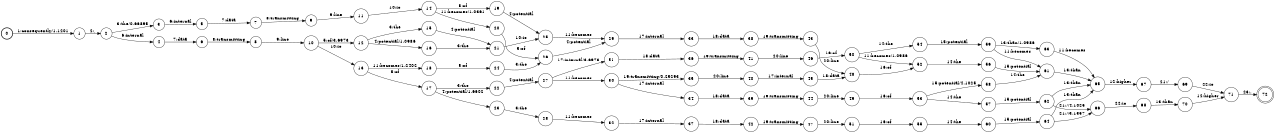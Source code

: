 digraph FST {
rankdir = LR;
size = "8.5,11";
label = "";
center = 1;
orientation = Portrait;
ranksep = "0.4";
nodesep = "0.25";
0 [label = "0", shape = circle, style = bold, fontsize = 14]
	0 -> 1 [label = "1:consequently/1.1201", fontsize = 14];
1 [label = "1", shape = circle, style = solid, fontsize = 14]
	1 -> 2 [label = "2:,", fontsize = 14];
2 [label = "2", shape = circle, style = solid, fontsize = 14]
	2 -> 3 [label = "3:the/0.66895", fontsize = 14];
	2 -> 4 [label = "6:internal", fontsize = 14];
3 [label = "3", shape = circle, style = solid, fontsize = 14]
	3 -> 5 [label = "6:internal", fontsize = 14];
4 [label = "4", shape = circle, style = solid, fontsize = 14]
	4 -> 6 [label = "7:data", fontsize = 14];
5 [label = "5", shape = circle, style = solid, fontsize = 14]
	5 -> 7 [label = "7:data", fontsize = 14];
6 [label = "6", shape = circle, style = solid, fontsize = 14]
	6 -> 8 [label = "8:transmitting", fontsize = 14];
7 [label = "7", shape = circle, style = solid, fontsize = 14]
	7 -> 9 [label = "8:transmitting", fontsize = 14];
8 [label = "8", shape = circle, style = solid, fontsize = 14]
	8 -> 10 [label = "9:line", fontsize = 14];
9 [label = "9", shape = circle, style = solid, fontsize = 14]
	9 -> 11 [label = "9:line", fontsize = 14];
10 [label = "10", shape = circle, style = solid, fontsize = 14]
	10 -> 12 [label = "5:of/3.6973", fontsize = 14];
	10 -> 13 [label = "10:io", fontsize = 14];
11 [label = "11", shape = circle, style = solid, fontsize = 14]
	11 -> 14 [label = "10:io", fontsize = 14];
12 [label = "12", shape = circle, style = solid, fontsize = 14]
	12 -> 15 [label = "3:the", fontsize = 14];
	12 -> 16 [label = "4:potential/1.0986", fontsize = 14];
13 [label = "13", shape = circle, style = solid, fontsize = 14]
	13 -> 17 [label = "5:of", fontsize = 14];
	13 -> 18 [label = "11:becomes/1.2402", fontsize = 14];
14 [label = "14", shape = circle, style = solid, fontsize = 14]
	14 -> 19 [label = "5:of", fontsize = 14];
	14 -> 20 [label = "11:becomes/1.0361", fontsize = 14];
15 [label = "15", shape = circle, style = solid, fontsize = 14]
	15 -> 21 [label = "4:potential", fontsize = 14];
16 [label = "16", shape = circle, style = solid, fontsize = 14]
	16 -> 21 [label = "3:the", fontsize = 14];
17 [label = "17", shape = circle, style = solid, fontsize = 14]
	17 -> 22 [label = "3:the", fontsize = 14];
	17 -> 23 [label = "4:potential/1.6602", fontsize = 14];
18 [label = "18", shape = circle, style = solid, fontsize = 14]
	18 -> 24 [label = "5:of", fontsize = 14];
19 [label = "19", shape = circle, style = solid, fontsize = 14]
	19 -> 25 [label = "4:potential", fontsize = 14];
20 [label = "20", shape = circle, style = solid, fontsize = 14]
	20 -> 26 [label = "5:of", fontsize = 14];
21 [label = "21", shape = circle, style = solid, fontsize = 14]
	21 -> 25 [label = "10:io", fontsize = 14];
22 [label = "22", shape = circle, style = solid, fontsize = 14]
	22 -> 27 [label = "4:potential", fontsize = 14];
23 [label = "23", shape = circle, style = solid, fontsize = 14]
	23 -> 28 [label = "3:the", fontsize = 14];
24 [label = "24", shape = circle, style = solid, fontsize = 14]
	24 -> 26 [label = "3:the", fontsize = 14];
25 [label = "25", shape = circle, style = solid, fontsize = 14]
	25 -> 29 [label = "11:becomes", fontsize = 14];
26 [label = "26", shape = circle, style = solid, fontsize = 14]
	26 -> 29 [label = "4:potential", fontsize = 14];
27 [label = "27", shape = circle, style = solid, fontsize = 14]
	27 -> 31 [label = "17:internal/3.6973", fontsize = 14];
	27 -> 30 [label = "11:becomes", fontsize = 14];
28 [label = "28", shape = circle, style = solid, fontsize = 14]
	28 -> 32 [label = "11:becomes", fontsize = 14];
29 [label = "29", shape = circle, style = solid, fontsize = 14]
	29 -> 33 [label = "17:internal", fontsize = 14];
30 [label = "30", shape = circle, style = solid, fontsize = 14]
	30 -> 34 [label = "17:internal", fontsize = 14];
	30 -> 35 [label = "19:transmitting/0.25293", fontsize = 14];
31 [label = "31", shape = circle, style = solid, fontsize = 14]
	31 -> 36 [label = "18:data", fontsize = 14];
32 [label = "32", shape = circle, style = solid, fontsize = 14]
	32 -> 37 [label = "17:internal", fontsize = 14];
33 [label = "33", shape = circle, style = solid, fontsize = 14]
	33 -> 38 [label = "18:data", fontsize = 14];
34 [label = "34", shape = circle, style = solid, fontsize = 14]
	34 -> 39 [label = "18:data", fontsize = 14];
35 [label = "35", shape = circle, style = solid, fontsize = 14]
	35 -> 40 [label = "20:line", fontsize = 14];
36 [label = "36", shape = circle, style = solid, fontsize = 14]
	36 -> 41 [label = "19:transmitting", fontsize = 14];
37 [label = "37", shape = circle, style = solid, fontsize = 14]
	37 -> 42 [label = "18:data", fontsize = 14];
38 [label = "38", shape = circle, style = solid, fontsize = 14]
	38 -> 43 [label = "19:transmitting", fontsize = 14];
39 [label = "39", shape = circle, style = solid, fontsize = 14]
	39 -> 44 [label = "19:transmitting", fontsize = 14];
40 [label = "40", shape = circle, style = solid, fontsize = 14]
	40 -> 45 [label = "17:internal", fontsize = 14];
41 [label = "41", shape = circle, style = solid, fontsize = 14]
	41 -> 46 [label = "20:line", fontsize = 14];
42 [label = "42", shape = circle, style = solid, fontsize = 14]
	42 -> 47 [label = "19:transmitting", fontsize = 14];
43 [label = "43", shape = circle, style = solid, fontsize = 14]
	43 -> 48 [label = "20:line", fontsize = 14];
44 [label = "44", shape = circle, style = solid, fontsize = 14]
	44 -> 49 [label = "20:line", fontsize = 14];
45 [label = "45", shape = circle, style = solid, fontsize = 14]
	45 -> 48 [label = "18:data", fontsize = 14];
46 [label = "46", shape = circle, style = solid, fontsize = 14]
	46 -> 50 [label = "16:of", fontsize = 14];
47 [label = "47", shape = circle, style = solid, fontsize = 14]
	47 -> 51 [label = "20:line", fontsize = 14];
48 [label = "48", shape = circle, style = solid, fontsize = 14]
	48 -> 52 [label = "16:of", fontsize = 14];
49 [label = "49", shape = circle, style = solid, fontsize = 14]
	49 -> 53 [label = "16:of", fontsize = 14];
50 [label = "50", shape = circle, style = solid, fontsize = 14]
	50 -> 54 [label = "14:the", fontsize = 14];
	50 -> 52 [label = "11:becomes/1.0986", fontsize = 14];
51 [label = "51", shape = circle, style = solid, fontsize = 14]
	51 -> 55 [label = "16:of", fontsize = 14];
52 [label = "52", shape = circle, style = solid, fontsize = 14]
	52 -> 56 [label = "14:the", fontsize = 14];
53 [label = "53", shape = circle, style = solid, fontsize = 14]
	53 -> 57 [label = "14:the", fontsize = 14];
	53 -> 58 [label = "15:potential/4.1025", fontsize = 14];
54 [label = "54", shape = circle, style = solid, fontsize = 14]
	54 -> 59 [label = "15:potential", fontsize = 14];
55 [label = "55", shape = circle, style = solid, fontsize = 14]
	55 -> 60 [label = "14:the", fontsize = 14];
56 [label = "56", shape = circle, style = solid, fontsize = 14]
	56 -> 61 [label = "15:potential", fontsize = 14];
57 [label = "57", shape = circle, style = solid, fontsize = 14]
	57 -> 62 [label = "15:potential", fontsize = 14];
58 [label = "58", shape = circle, style = solid, fontsize = 14]
	58 -> 61 [label = "14:the", fontsize = 14];
59 [label = "59", shape = circle, style = solid, fontsize = 14]
	59 -> 61 [label = "11:becomes", fontsize = 14];
	59 -> 63 [label = "13:than/1.0986", fontsize = 14];
60 [label = "60", shape = circle, style = solid, fontsize = 14]
	60 -> 64 [label = "15:potential", fontsize = 14];
61 [label = "61", shape = circle, style = solid, fontsize = 14]
	61 -> 65 [label = "13:than", fontsize = 14];
62 [label = "62", shape = circle, style = solid, fontsize = 14]
	62 -> 65 [label = "13:than", fontsize = 14];
	62 -> 66 [label = "21://4.1025", fontsize = 14];
63 [label = "63", shape = circle, style = solid, fontsize = 14]
	63 -> 65 [label = "11:becomes", fontsize = 14];
64 [label = "64", shape = circle, style = solid, fontsize = 14]
	64 -> 65 [label = "13:than", fontsize = 14];
	64 -> 66 [label = "21://3.1357", fontsize = 14];
65 [label = "65", shape = circle, style = solid, fontsize = 14]
	65 -> 67 [label = "12:higher", fontsize = 14];
66 [label = "66", shape = circle, style = solid, fontsize = 14]
	66 -> 68 [label = "22:io", fontsize = 14];
67 [label = "67", shape = circle, style = solid, fontsize = 14]
	67 -> 69 [label = "21:/", fontsize = 14];
68 [label = "68", shape = circle, style = solid, fontsize = 14]
	68 -> 70 [label = "13:than", fontsize = 14];
69 [label = "69", shape = circle, style = solid, fontsize = 14]
	69 -> 71 [label = "22:io", fontsize = 14];
70 [label = "70", shape = circle, style = solid, fontsize = 14]
	70 -> 71 [label = "12:higher", fontsize = 14];
71 [label = "71", shape = circle, style = solid, fontsize = 14]
	71 -> 72 [label = "23:.", fontsize = 14];
72 [label = "72", shape = doublecircle, style = solid, fontsize = 14]
}
